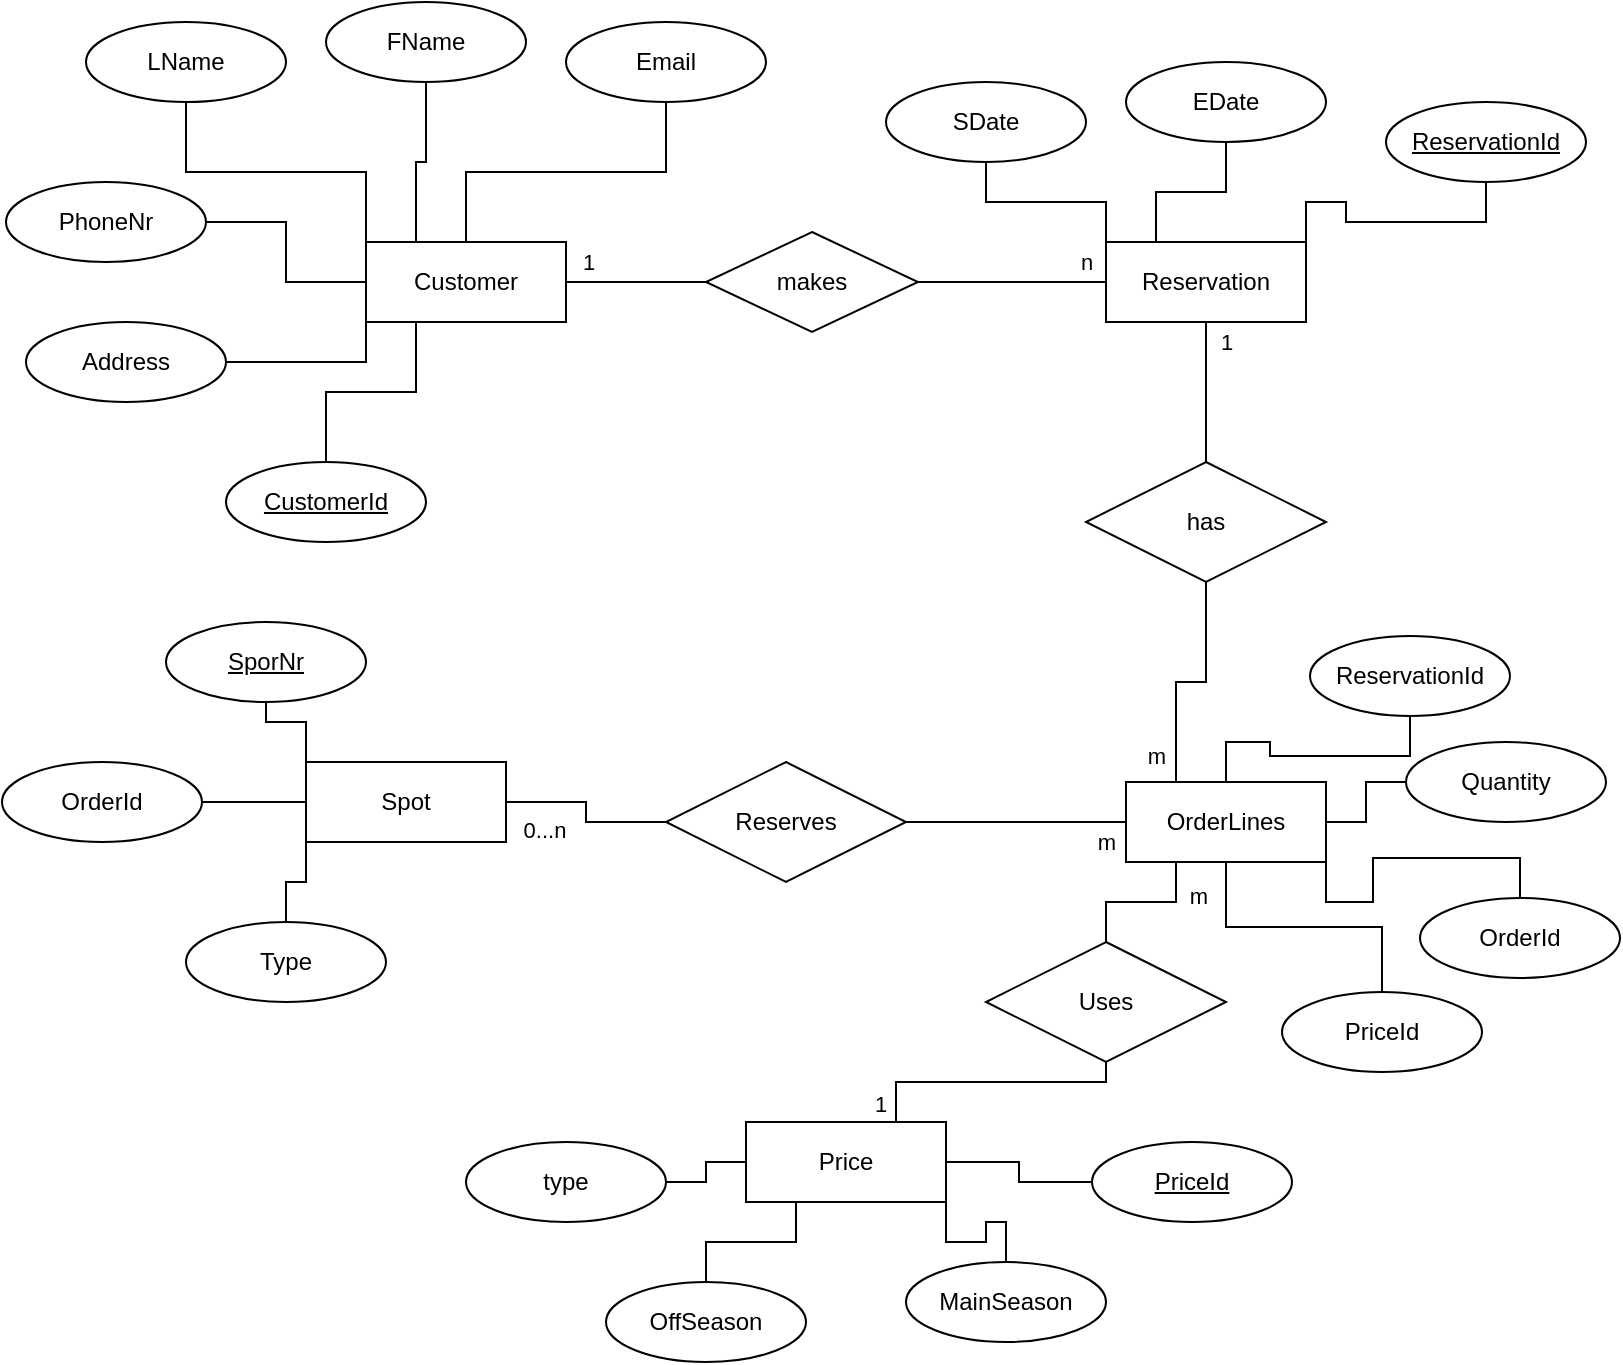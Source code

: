 <mxfile version="15.3.8" type="device"><diagram id="WqrmCXdeUj0o3bCWflmX" name="Page-1"><mxGraphModel dx="604" dy="984" grid="0" gridSize="10" guides="1" tooltips="1" connect="1" arrows="1" fold="1" page="1" pageScale="1" pageWidth="827" pageHeight="1169" math="0" shadow="0"><root><mxCell id="0"/><mxCell id="1" parent="0"/><mxCell id="rDg-asGhLproKsM9K8IZ-10" style="edgeStyle=orthogonalEdgeStyle;rounded=0;orthogonalLoop=1;jettySize=auto;html=1;exitX=0;exitY=0;exitDx=0;exitDy=0;endArrow=none;endFill=0;" edge="1" parent="1" source="rDg-asGhLproKsM9K8IZ-1" target="rDg-asGhLproKsM9K8IZ-4"><mxGeometry relative="1" as="geometry"/></mxCell><mxCell id="rDg-asGhLproKsM9K8IZ-11" style="edgeStyle=orthogonalEdgeStyle;rounded=0;orthogonalLoop=1;jettySize=auto;html=1;exitX=0.25;exitY=0;exitDx=0;exitDy=0;endArrow=none;endFill=0;" edge="1" parent="1" source="rDg-asGhLproKsM9K8IZ-1" target="rDg-asGhLproKsM9K8IZ-3"><mxGeometry relative="1" as="geometry"/></mxCell><mxCell id="rDg-asGhLproKsM9K8IZ-12" style="edgeStyle=orthogonalEdgeStyle;rounded=0;orthogonalLoop=1;jettySize=auto;html=1;exitX=0.5;exitY=0;exitDx=0;exitDy=0;endArrow=none;endFill=0;" edge="1" parent="1" source="rDg-asGhLproKsM9K8IZ-1" target="rDg-asGhLproKsM9K8IZ-5"><mxGeometry relative="1" as="geometry"/></mxCell><mxCell id="rDg-asGhLproKsM9K8IZ-13" style="edgeStyle=orthogonalEdgeStyle;rounded=0;orthogonalLoop=1;jettySize=auto;html=1;exitX=0;exitY=0.5;exitDx=0;exitDy=0;endArrow=none;endFill=0;" edge="1" parent="1" source="rDg-asGhLproKsM9K8IZ-1" target="rDg-asGhLproKsM9K8IZ-6"><mxGeometry relative="1" as="geometry"/></mxCell><mxCell id="rDg-asGhLproKsM9K8IZ-14" style="edgeStyle=orthogonalEdgeStyle;rounded=0;orthogonalLoop=1;jettySize=auto;html=1;exitX=0;exitY=1;exitDx=0;exitDy=0;endArrow=none;endFill=0;" edge="1" parent="1" source="rDg-asGhLproKsM9K8IZ-1" target="rDg-asGhLproKsM9K8IZ-8"><mxGeometry relative="1" as="geometry"/></mxCell><mxCell id="rDg-asGhLproKsM9K8IZ-15" style="edgeStyle=orthogonalEdgeStyle;rounded=0;orthogonalLoop=1;jettySize=auto;html=1;exitX=0.25;exitY=1;exitDx=0;exitDy=0;endArrow=none;endFill=0;" edge="1" parent="1" source="rDg-asGhLproKsM9K8IZ-1" target="rDg-asGhLproKsM9K8IZ-9"><mxGeometry relative="1" as="geometry"/></mxCell><mxCell id="rDg-asGhLproKsM9K8IZ-28" style="edgeStyle=orthogonalEdgeStyle;rounded=0;orthogonalLoop=1;jettySize=auto;html=1;exitX=1;exitY=0.5;exitDx=0;exitDy=0;endArrow=none;endFill=0;" edge="1" parent="1" source="rDg-asGhLproKsM9K8IZ-1" target="rDg-asGhLproKsM9K8IZ-26"><mxGeometry relative="1" as="geometry"><Array as="points"><mxPoint x="320" y="200"/><mxPoint x="320" y="200"/></Array></mxGeometry></mxCell><mxCell id="rDg-asGhLproKsM9K8IZ-29" value="1" style="edgeLabel;html=1;align=center;verticalAlign=middle;resizable=0;points=[];" vertex="1" connectable="0" parent="rDg-asGhLproKsM9K8IZ-28"><mxGeometry x="-0.762" relative="1" as="geometry"><mxPoint x="2" y="-10" as="offset"/></mxGeometry></mxCell><mxCell id="rDg-asGhLproKsM9K8IZ-1" value="Customer" style="whiteSpace=wrap;html=1;align=center;" vertex="1" parent="1"><mxGeometry x="190" y="180" width="100" height="40" as="geometry"/></mxCell><mxCell id="rDg-asGhLproKsM9K8IZ-3" value="FName" style="ellipse;whiteSpace=wrap;html=1;align=center;" vertex="1" parent="1"><mxGeometry x="170" y="60" width="100" height="40" as="geometry"/></mxCell><mxCell id="rDg-asGhLproKsM9K8IZ-4" value="LName" style="ellipse;whiteSpace=wrap;html=1;align=center;" vertex="1" parent="1"><mxGeometry x="50" y="70" width="100" height="40" as="geometry"/></mxCell><mxCell id="rDg-asGhLproKsM9K8IZ-5" value="Email" style="ellipse;whiteSpace=wrap;html=1;align=center;" vertex="1" parent="1"><mxGeometry x="290" y="70" width="100" height="40" as="geometry"/></mxCell><mxCell id="rDg-asGhLproKsM9K8IZ-6" value="PhoneNr" style="ellipse;whiteSpace=wrap;html=1;align=center;" vertex="1" parent="1"><mxGeometry x="10" y="150" width="100" height="40" as="geometry"/></mxCell><mxCell id="rDg-asGhLproKsM9K8IZ-8" value="Address" style="ellipse;whiteSpace=wrap;html=1;align=center;" vertex="1" parent="1"><mxGeometry x="20" y="220" width="100" height="40" as="geometry"/></mxCell><mxCell id="rDg-asGhLproKsM9K8IZ-9" value="&lt;u&gt;CustomerId&lt;/u&gt;" style="ellipse;whiteSpace=wrap;html=1;align=center;" vertex="1" parent="1"><mxGeometry x="120" y="290" width="100" height="40" as="geometry"/></mxCell><mxCell id="rDg-asGhLproKsM9K8IZ-21" style="edgeStyle=orthogonalEdgeStyle;rounded=0;orthogonalLoop=1;jettySize=auto;html=1;exitX=0;exitY=0;exitDx=0;exitDy=0;endArrow=none;endFill=0;" edge="1" parent="1" source="rDg-asGhLproKsM9K8IZ-16" target="rDg-asGhLproKsM9K8IZ-20"><mxGeometry relative="1" as="geometry"/></mxCell><mxCell id="rDg-asGhLproKsM9K8IZ-22" style="edgeStyle=orthogonalEdgeStyle;rounded=0;orthogonalLoop=1;jettySize=auto;html=1;exitX=0.25;exitY=0;exitDx=0;exitDy=0;endArrow=none;endFill=0;" edge="1" parent="1" source="rDg-asGhLproKsM9K8IZ-16" target="rDg-asGhLproKsM9K8IZ-18"><mxGeometry relative="1" as="geometry"/></mxCell><mxCell id="rDg-asGhLproKsM9K8IZ-23" style="edgeStyle=orthogonalEdgeStyle;rounded=0;orthogonalLoop=1;jettySize=auto;html=1;exitX=1;exitY=0;exitDx=0;exitDy=0;endArrow=none;endFill=0;" edge="1" parent="1" source="rDg-asGhLproKsM9K8IZ-16" target="rDg-asGhLproKsM9K8IZ-19"><mxGeometry relative="1" as="geometry"/></mxCell><mxCell id="rDg-asGhLproKsM9K8IZ-27" style="edgeStyle=orthogonalEdgeStyle;rounded=0;orthogonalLoop=1;jettySize=auto;html=1;exitX=0;exitY=0.5;exitDx=0;exitDy=0;endArrow=none;endFill=0;" edge="1" parent="1" source="rDg-asGhLproKsM9K8IZ-16" target="rDg-asGhLproKsM9K8IZ-26"><mxGeometry relative="1" as="geometry"/></mxCell><mxCell id="rDg-asGhLproKsM9K8IZ-30" value="n" style="edgeLabel;html=1;align=center;verticalAlign=middle;resizable=0;points=[];" vertex="1" connectable="0" parent="rDg-asGhLproKsM9K8IZ-27"><mxGeometry x="-0.74" relative="1" as="geometry"><mxPoint x="2" y="-10" as="offset"/></mxGeometry></mxCell><mxCell id="rDg-asGhLproKsM9K8IZ-59" style="edgeStyle=orthogonalEdgeStyle;rounded=0;orthogonalLoop=1;jettySize=auto;html=1;exitX=0.5;exitY=1;exitDx=0;exitDy=0;endArrow=none;endFill=0;" edge="1" parent="1" source="rDg-asGhLproKsM9K8IZ-16" target="rDg-asGhLproKsM9K8IZ-58"><mxGeometry relative="1" as="geometry"/></mxCell><mxCell id="rDg-asGhLproKsM9K8IZ-61" value="1" style="edgeLabel;html=1;align=center;verticalAlign=middle;resizable=0;points=[];" vertex="1" connectable="0" parent="rDg-asGhLproKsM9K8IZ-59"><mxGeometry x="-0.733" relative="1" as="geometry"><mxPoint x="10" as="offset"/></mxGeometry></mxCell><mxCell id="rDg-asGhLproKsM9K8IZ-16" value="Reservation" style="whiteSpace=wrap;html=1;align=center;" vertex="1" parent="1"><mxGeometry x="560" y="180" width="100" height="40" as="geometry"/></mxCell><mxCell id="rDg-asGhLproKsM9K8IZ-18" value="EDate" style="ellipse;whiteSpace=wrap;html=1;align=center;" vertex="1" parent="1"><mxGeometry x="570" y="90" width="100" height="40" as="geometry"/></mxCell><mxCell id="rDg-asGhLproKsM9K8IZ-19" value="&lt;u&gt;ReservationId&lt;/u&gt;" style="ellipse;whiteSpace=wrap;html=1;align=center;" vertex="1" parent="1"><mxGeometry x="700" y="110" width="100" height="40" as="geometry"/></mxCell><mxCell id="rDg-asGhLproKsM9K8IZ-20" value="SDate" style="ellipse;whiteSpace=wrap;html=1;align=center;" vertex="1" parent="1"><mxGeometry x="450" y="100" width="100" height="40" as="geometry"/></mxCell><mxCell id="rDg-asGhLproKsM9K8IZ-26" value="makes" style="shape=rhombus;perimeter=rhombusPerimeter;whiteSpace=wrap;html=1;align=center;" vertex="1" parent="1"><mxGeometry x="360" y="175" width="106" height="50" as="geometry"/></mxCell><mxCell id="rDg-asGhLproKsM9K8IZ-36" style="edgeStyle=orthogonalEdgeStyle;rounded=0;orthogonalLoop=1;jettySize=auto;html=1;exitX=1;exitY=1;exitDx=0;exitDy=0;endArrow=none;endFill=0;" edge="1" parent="1" source="rDg-asGhLproKsM9K8IZ-31" target="rDg-asGhLproKsM9K8IZ-32"><mxGeometry relative="1" as="geometry"/></mxCell><mxCell id="rDg-asGhLproKsM9K8IZ-54" style="edgeStyle=orthogonalEdgeStyle;rounded=0;orthogonalLoop=1;jettySize=auto;html=1;exitX=0.25;exitY=1;exitDx=0;exitDy=0;endArrow=none;endFill=0;" edge="1" parent="1" source="rDg-asGhLproKsM9K8IZ-31" target="rDg-asGhLproKsM9K8IZ-53"><mxGeometry relative="1" as="geometry"><Array as="points"><mxPoint x="595" y="510"/><mxPoint x="560" y="510"/></Array></mxGeometry></mxCell><mxCell id="rDg-asGhLproKsM9K8IZ-63" value="m" style="edgeLabel;html=1;align=center;verticalAlign=middle;resizable=0;points=[];" vertex="1" connectable="0" parent="rDg-asGhLproKsM9K8IZ-54"><mxGeometry x="-0.814" relative="1" as="geometry"><mxPoint x="11" y="10" as="offset"/></mxGeometry></mxCell><mxCell id="rDg-asGhLproKsM9K8IZ-55" style="edgeStyle=orthogonalEdgeStyle;rounded=0;orthogonalLoop=1;jettySize=auto;html=1;exitX=0;exitY=0.5;exitDx=0;exitDy=0;endArrow=none;endFill=0;" edge="1" parent="1" source="rDg-asGhLproKsM9K8IZ-31" target="rDg-asGhLproKsM9K8IZ-52"><mxGeometry relative="1" as="geometry"/></mxCell><mxCell id="rDg-asGhLproKsM9K8IZ-65" value="m" style="edgeLabel;html=1;align=center;verticalAlign=middle;resizable=0;points=[];" vertex="1" connectable="0" parent="rDg-asGhLproKsM9K8IZ-55"><mxGeometry x="-0.808" relative="1" as="geometry"><mxPoint y="10" as="offset"/></mxGeometry></mxCell><mxCell id="rDg-asGhLproKsM9K8IZ-60" style="edgeStyle=orthogonalEdgeStyle;rounded=0;orthogonalLoop=1;jettySize=auto;html=1;exitX=0.25;exitY=0;exitDx=0;exitDy=0;endArrow=none;endFill=0;" edge="1" parent="1" source="rDg-asGhLproKsM9K8IZ-31" target="rDg-asGhLproKsM9K8IZ-58"><mxGeometry relative="1" as="geometry"/></mxCell><mxCell id="rDg-asGhLproKsM9K8IZ-62" value="m" style="edgeLabel;html=1;align=center;verticalAlign=middle;resizable=0;points=[];" vertex="1" connectable="0" parent="rDg-asGhLproKsM9K8IZ-60"><mxGeometry x="-0.774" relative="1" as="geometry"><mxPoint x="-10" as="offset"/></mxGeometry></mxCell><mxCell id="rDg-asGhLproKsM9K8IZ-31" value="OrderLines" style="whiteSpace=wrap;html=1;align=center;" vertex="1" parent="1"><mxGeometry x="570" y="450" width="100" height="40" as="geometry"/></mxCell><mxCell id="rDg-asGhLproKsM9K8IZ-32" value="OrderId" style="ellipse;whiteSpace=wrap;html=1;align=center;" vertex="1" parent="1"><mxGeometry x="717" y="508" width="100" height="40" as="geometry"/></mxCell><mxCell id="rDg-asGhLproKsM9K8IZ-76" style="edgeStyle=orthogonalEdgeStyle;rounded=0;orthogonalLoop=1;jettySize=auto;html=1;endArrow=none;endFill=0;" edge="1" parent="1" source="rDg-asGhLproKsM9K8IZ-34" target="rDg-asGhLproKsM9K8IZ-31"><mxGeometry relative="1" as="geometry"/></mxCell><mxCell id="rDg-asGhLproKsM9K8IZ-34" value="Quantity" style="ellipse;whiteSpace=wrap;html=1;align=center;" vertex="1" parent="1"><mxGeometry x="710" y="430" width="100" height="40" as="geometry"/></mxCell><mxCell id="rDg-asGhLproKsM9K8IZ-47" style="edgeStyle=orthogonalEdgeStyle;rounded=0;orthogonalLoop=1;jettySize=auto;html=1;exitX=0;exitY=0;exitDx=0;exitDy=0;endArrow=none;endFill=0;" edge="1" parent="1" source="rDg-asGhLproKsM9K8IZ-37" target="rDg-asGhLproKsM9K8IZ-45"><mxGeometry relative="1" as="geometry"/></mxCell><mxCell id="rDg-asGhLproKsM9K8IZ-48" style="edgeStyle=orthogonalEdgeStyle;rounded=0;orthogonalLoop=1;jettySize=auto;html=1;exitX=0;exitY=1;exitDx=0;exitDy=0;endArrow=none;endFill=0;" edge="1" parent="1" source="rDg-asGhLproKsM9K8IZ-37" target="rDg-asGhLproKsM9K8IZ-46"><mxGeometry relative="1" as="geometry"/></mxCell><mxCell id="rDg-asGhLproKsM9K8IZ-56" style="edgeStyle=orthogonalEdgeStyle;rounded=0;orthogonalLoop=1;jettySize=auto;html=1;exitX=1;exitY=0.5;exitDx=0;exitDy=0;endArrow=none;endFill=0;" edge="1" parent="1" source="rDg-asGhLproKsM9K8IZ-37" target="rDg-asGhLproKsM9K8IZ-52"><mxGeometry relative="1" as="geometry"/></mxCell><mxCell id="rDg-asGhLproKsM9K8IZ-66" value="0...n" style="edgeLabel;html=1;align=center;verticalAlign=middle;resizable=0;points=[];" vertex="1" connectable="0" parent="rDg-asGhLproKsM9K8IZ-56"><mxGeometry x="-0.77" y="-1" relative="1" as="geometry"><mxPoint x="8" y="13" as="offset"/></mxGeometry></mxCell><mxCell id="rDg-asGhLproKsM9K8IZ-71" style="edgeStyle=orthogonalEdgeStyle;rounded=0;orthogonalLoop=1;jettySize=auto;html=1;endArrow=none;endFill=0;" edge="1" parent="1" source="rDg-asGhLproKsM9K8IZ-37" target="rDg-asGhLproKsM9K8IZ-69"><mxGeometry relative="1" as="geometry"/></mxCell><mxCell id="rDg-asGhLproKsM9K8IZ-37" value="Spot" style="whiteSpace=wrap;html=1;align=center;" vertex="1" parent="1"><mxGeometry x="160" y="440" width="100" height="40" as="geometry"/></mxCell><mxCell id="rDg-asGhLproKsM9K8IZ-42" style="edgeStyle=orthogonalEdgeStyle;rounded=0;orthogonalLoop=1;jettySize=auto;html=1;exitX=1;exitY=1;exitDx=0;exitDy=0;endArrow=none;endFill=0;" edge="1" parent="1" source="rDg-asGhLproKsM9K8IZ-38" target="rDg-asGhLproKsM9K8IZ-41"><mxGeometry relative="1" as="geometry"/></mxCell><mxCell id="rDg-asGhLproKsM9K8IZ-43" style="edgeStyle=orthogonalEdgeStyle;rounded=0;orthogonalLoop=1;jettySize=auto;html=1;exitX=0.25;exitY=1;exitDx=0;exitDy=0;endArrow=none;endFill=0;" edge="1" parent="1" source="rDg-asGhLproKsM9K8IZ-38" target="rDg-asGhLproKsM9K8IZ-39"><mxGeometry relative="1" as="geometry"/></mxCell><mxCell id="rDg-asGhLproKsM9K8IZ-44" style="edgeStyle=orthogonalEdgeStyle;rounded=0;orthogonalLoop=1;jettySize=auto;html=1;exitX=0;exitY=0.5;exitDx=0;exitDy=0;endArrow=none;endFill=0;" edge="1" parent="1" source="rDg-asGhLproKsM9K8IZ-38" target="rDg-asGhLproKsM9K8IZ-40"><mxGeometry relative="1" as="geometry"/></mxCell><mxCell id="rDg-asGhLproKsM9K8IZ-57" style="edgeStyle=orthogonalEdgeStyle;rounded=0;orthogonalLoop=1;jettySize=auto;html=1;exitX=0.75;exitY=0;exitDx=0;exitDy=0;endArrow=none;endFill=0;" edge="1" parent="1" source="rDg-asGhLproKsM9K8IZ-38" target="rDg-asGhLproKsM9K8IZ-53"><mxGeometry relative="1" as="geometry"><Array as="points"><mxPoint x="455" y="600"/><mxPoint x="560" y="600"/></Array></mxGeometry></mxCell><mxCell id="rDg-asGhLproKsM9K8IZ-64" value="1" style="edgeLabel;html=1;align=center;verticalAlign=middle;resizable=0;points=[];" vertex="1" connectable="0" parent="rDg-asGhLproKsM9K8IZ-57"><mxGeometry x="-0.771" y="1" relative="1" as="geometry"><mxPoint x="-7" y="6" as="offset"/></mxGeometry></mxCell><mxCell id="rDg-asGhLproKsM9K8IZ-38" value="Price" style="whiteSpace=wrap;html=1;align=center;" vertex="1" parent="1"><mxGeometry x="380" y="620" width="100" height="40" as="geometry"/></mxCell><mxCell id="rDg-asGhLproKsM9K8IZ-39" value="OffSeason" style="ellipse;whiteSpace=wrap;html=1;align=center;" vertex="1" parent="1"><mxGeometry x="310" y="700" width="100" height="40" as="geometry"/></mxCell><mxCell id="rDg-asGhLproKsM9K8IZ-40" value="type" style="ellipse;whiteSpace=wrap;html=1;align=center;" vertex="1" parent="1"><mxGeometry x="240" y="630" width="100" height="40" as="geometry"/></mxCell><mxCell id="rDg-asGhLproKsM9K8IZ-41" value="MainSeason" style="ellipse;whiteSpace=wrap;html=1;align=center;" vertex="1" parent="1"><mxGeometry x="460" y="690" width="100" height="40" as="geometry"/></mxCell><mxCell id="rDg-asGhLproKsM9K8IZ-45" value="&lt;u&gt;SporNr&lt;/u&gt;" style="ellipse;whiteSpace=wrap;html=1;align=center;" vertex="1" parent="1"><mxGeometry x="90" y="370" width="100" height="40" as="geometry"/></mxCell><mxCell id="rDg-asGhLproKsM9K8IZ-46" value="Type" style="ellipse;whiteSpace=wrap;html=1;align=center;" vertex="1" parent="1"><mxGeometry x="100" y="520" width="100" height="40" as="geometry"/></mxCell><mxCell id="rDg-asGhLproKsM9K8IZ-52" value="Reserves" style="shape=rhombus;perimeter=rhombusPerimeter;whiteSpace=wrap;html=1;align=center;" vertex="1" parent="1"><mxGeometry x="340" y="440" width="120" height="60" as="geometry"/></mxCell><mxCell id="rDg-asGhLproKsM9K8IZ-53" value="Uses" style="shape=rhombus;perimeter=rhombusPerimeter;whiteSpace=wrap;html=1;align=center;" vertex="1" parent="1"><mxGeometry x="500" y="530" width="120" height="60" as="geometry"/></mxCell><mxCell id="rDg-asGhLproKsM9K8IZ-58" value="has" style="shape=rhombus;perimeter=rhombusPerimeter;whiteSpace=wrap;html=1;align=center;" vertex="1" parent="1"><mxGeometry x="550" y="290" width="120" height="60" as="geometry"/></mxCell><mxCell id="rDg-asGhLproKsM9K8IZ-68" style="edgeStyle=orthogonalEdgeStyle;rounded=0;orthogonalLoop=1;jettySize=auto;html=1;exitX=0;exitY=0.5;exitDx=0;exitDy=0;endArrow=none;endFill=0;" edge="1" parent="1" source="rDg-asGhLproKsM9K8IZ-67" target="rDg-asGhLproKsM9K8IZ-38"><mxGeometry relative="1" as="geometry"/></mxCell><mxCell id="rDg-asGhLproKsM9K8IZ-67" value="&lt;u&gt;PriceId&lt;/u&gt;" style="ellipse;whiteSpace=wrap;html=1;align=center;" vertex="1" parent="1"><mxGeometry x="553" y="630" width="100" height="40" as="geometry"/></mxCell><mxCell id="rDg-asGhLproKsM9K8IZ-69" value="OrderId" style="ellipse;whiteSpace=wrap;html=1;align=center;" vertex="1" parent="1"><mxGeometry x="8" y="440" width="100" height="40" as="geometry"/></mxCell><mxCell id="rDg-asGhLproKsM9K8IZ-73" style="edgeStyle=orthogonalEdgeStyle;rounded=0;orthogonalLoop=1;jettySize=auto;html=1;endArrow=none;endFill=0;" edge="1" parent="1" source="rDg-asGhLproKsM9K8IZ-72" target="rDg-asGhLproKsM9K8IZ-31"><mxGeometry relative="1" as="geometry"/></mxCell><mxCell id="rDg-asGhLproKsM9K8IZ-72" value="PriceId" style="ellipse;whiteSpace=wrap;html=1;align=center;" vertex="1" parent="1"><mxGeometry x="648" y="555" width="100" height="40" as="geometry"/></mxCell><mxCell id="rDg-asGhLproKsM9K8IZ-77" style="edgeStyle=orthogonalEdgeStyle;rounded=0;orthogonalLoop=1;jettySize=auto;html=1;endArrow=none;endFill=0;" edge="1" parent="1" source="rDg-asGhLproKsM9K8IZ-74" target="rDg-asGhLproKsM9K8IZ-31"><mxGeometry relative="1" as="geometry"/></mxCell><mxCell id="rDg-asGhLproKsM9K8IZ-74" value="ReservationId" style="ellipse;whiteSpace=wrap;html=1;align=center;" vertex="1" parent="1"><mxGeometry x="662" y="377" width="100" height="40" as="geometry"/></mxCell></root></mxGraphModel></diagram></mxfile>